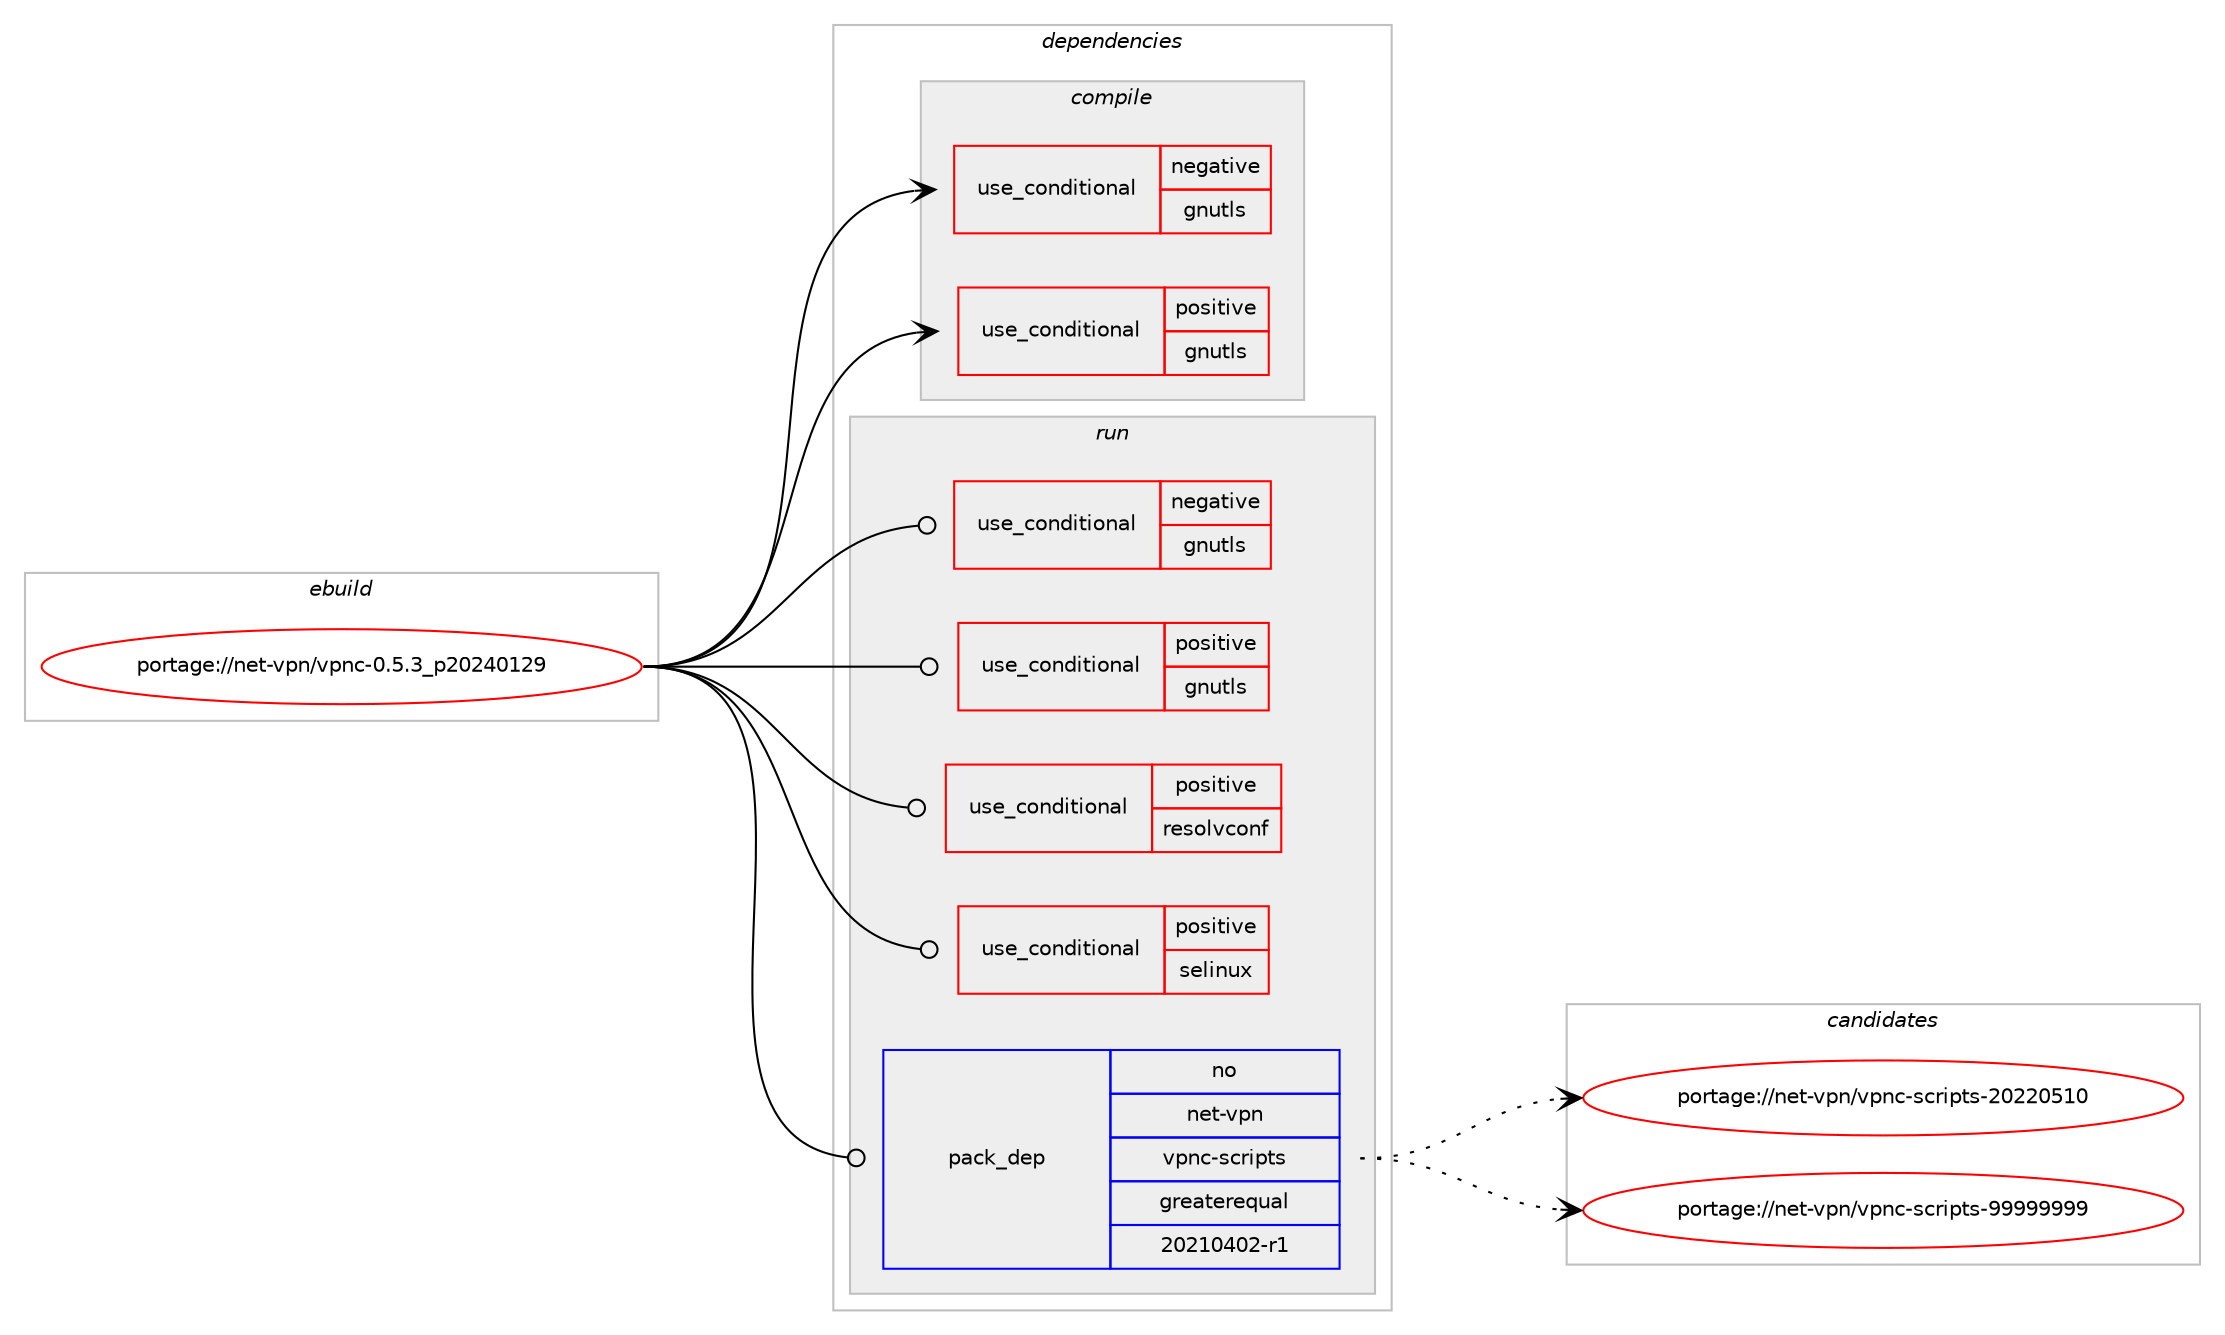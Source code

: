 digraph prolog {

# *************
# Graph options
# *************

newrank=true;
concentrate=true;
compound=true;
graph [rankdir=LR,fontname=Helvetica,fontsize=10,ranksep=1.5];#, ranksep=2.5, nodesep=0.2];
edge  [arrowhead=vee];
node  [fontname=Helvetica,fontsize=10];

# **********
# The ebuild
# **********

subgraph cluster_leftcol {
color=gray;
rank=same;
label=<<i>ebuild</i>>;
id [label="portage://net-vpn/vpnc-0.5.3_p20240129", color=red, width=4, href="../net-vpn/vpnc-0.5.3_p20240129.svg"];
}

# ****************
# The dependencies
# ****************

subgraph cluster_midcol {
color=gray;
label=<<i>dependencies</i>>;
subgraph cluster_compile {
fillcolor="#eeeeee";
style=filled;
label=<<i>compile</i>>;
subgraph cond8434 {
dependency12601 [label=<<TABLE BORDER="0" CELLBORDER="1" CELLSPACING="0" CELLPADDING="4"><TR><TD ROWSPAN="3" CELLPADDING="10">use_conditional</TD></TR><TR><TD>negative</TD></TR><TR><TD>gnutls</TD></TR></TABLE>>, shape=none, color=red];
# *** BEGIN UNKNOWN DEPENDENCY TYPE (TODO) ***
# dependency12601 -> package_dependency(portage://net-vpn/vpnc-0.5.3_p20240129,install,no,dev-libs,openssl,none,[,,],any_same_slot,[])
# *** END UNKNOWN DEPENDENCY TYPE (TODO) ***

}
id:e -> dependency12601:w [weight=20,style="solid",arrowhead="vee"];
subgraph cond8435 {
dependency12602 [label=<<TABLE BORDER="0" CELLBORDER="1" CELLSPACING="0" CELLPADDING="4"><TR><TD ROWSPAN="3" CELLPADDING="10">use_conditional</TD></TR><TR><TD>positive</TD></TR><TR><TD>gnutls</TD></TR></TABLE>>, shape=none, color=red];
# *** BEGIN UNKNOWN DEPENDENCY TYPE (TODO) ***
# dependency12602 -> package_dependency(portage://net-vpn/vpnc-0.5.3_p20240129,install,no,net-libs,gnutls,none,[,,],any_same_slot,[])
# *** END UNKNOWN DEPENDENCY TYPE (TODO) ***

}
id:e -> dependency12602:w [weight=20,style="solid",arrowhead="vee"];
# *** BEGIN UNKNOWN DEPENDENCY TYPE (TODO) ***
# id -> package_dependency(portage://net-vpn/vpnc-0.5.3_p20240129,install,no,dev-libs,libgcrypt,none,[,,],any_same_slot,[])
# *** END UNKNOWN DEPENDENCY TYPE (TODO) ***

# *** BEGIN UNKNOWN DEPENDENCY TYPE (TODO) ***
# id -> package_dependency(portage://net-vpn/vpnc-0.5.3_p20240129,install,no,sys-apps,iproute2,none,[,,],[],[use(disable(minimal),none)])
# *** END UNKNOWN DEPENDENCY TYPE (TODO) ***

}
subgraph cluster_compileandrun {
fillcolor="#eeeeee";
style=filled;
label=<<i>compile and run</i>>;
}
subgraph cluster_run {
fillcolor="#eeeeee";
style=filled;
label=<<i>run</i>>;
subgraph cond8436 {
dependency12603 [label=<<TABLE BORDER="0" CELLBORDER="1" CELLSPACING="0" CELLPADDING="4"><TR><TD ROWSPAN="3" CELLPADDING="10">use_conditional</TD></TR><TR><TD>negative</TD></TR><TR><TD>gnutls</TD></TR></TABLE>>, shape=none, color=red];
# *** BEGIN UNKNOWN DEPENDENCY TYPE (TODO) ***
# dependency12603 -> package_dependency(portage://net-vpn/vpnc-0.5.3_p20240129,run,no,dev-libs,openssl,none,[,,],any_same_slot,[])
# *** END UNKNOWN DEPENDENCY TYPE (TODO) ***

}
id:e -> dependency12603:w [weight=20,style="solid",arrowhead="odot"];
subgraph cond8437 {
dependency12604 [label=<<TABLE BORDER="0" CELLBORDER="1" CELLSPACING="0" CELLPADDING="4"><TR><TD ROWSPAN="3" CELLPADDING="10">use_conditional</TD></TR><TR><TD>positive</TD></TR><TR><TD>gnutls</TD></TR></TABLE>>, shape=none, color=red];
# *** BEGIN UNKNOWN DEPENDENCY TYPE (TODO) ***
# dependency12604 -> package_dependency(portage://net-vpn/vpnc-0.5.3_p20240129,run,no,net-libs,gnutls,none,[,,],any_same_slot,[])
# *** END UNKNOWN DEPENDENCY TYPE (TODO) ***

}
id:e -> dependency12604:w [weight=20,style="solid",arrowhead="odot"];
subgraph cond8438 {
dependency12605 [label=<<TABLE BORDER="0" CELLBORDER="1" CELLSPACING="0" CELLPADDING="4"><TR><TD ROWSPAN="3" CELLPADDING="10">use_conditional</TD></TR><TR><TD>positive</TD></TR><TR><TD>resolvconf</TD></TR></TABLE>>, shape=none, color=red];
# *** BEGIN UNKNOWN DEPENDENCY TYPE (TODO) ***
# dependency12605 -> package_dependency(portage://net-vpn/vpnc-0.5.3_p20240129,run,no,virtual,resolvconf,none,[,,],[],[])
# *** END UNKNOWN DEPENDENCY TYPE (TODO) ***

}
id:e -> dependency12605:w [weight=20,style="solid",arrowhead="odot"];
subgraph cond8439 {
dependency12606 [label=<<TABLE BORDER="0" CELLBORDER="1" CELLSPACING="0" CELLPADDING="4"><TR><TD ROWSPAN="3" CELLPADDING="10">use_conditional</TD></TR><TR><TD>positive</TD></TR><TR><TD>selinux</TD></TR></TABLE>>, shape=none, color=red];
# *** BEGIN UNKNOWN DEPENDENCY TYPE (TODO) ***
# dependency12606 -> package_dependency(portage://net-vpn/vpnc-0.5.3_p20240129,run,no,sec-policy,selinux-vpn,none,[,,],[],[])
# *** END UNKNOWN DEPENDENCY TYPE (TODO) ***

}
id:e -> dependency12606:w [weight=20,style="solid",arrowhead="odot"];
# *** BEGIN UNKNOWN DEPENDENCY TYPE (TODO) ***
# id -> package_dependency(portage://net-vpn/vpnc-0.5.3_p20240129,run,no,dev-libs,libgcrypt,none,[,,],any_same_slot,[])
# *** END UNKNOWN DEPENDENCY TYPE (TODO) ***

subgraph pack4039 {
dependency12607 [label=<<TABLE BORDER="0" CELLBORDER="1" CELLSPACING="0" CELLPADDING="4" WIDTH="220"><TR><TD ROWSPAN="6" CELLPADDING="30">pack_dep</TD></TR><TR><TD WIDTH="110">no</TD></TR><TR><TD>net-vpn</TD></TR><TR><TD>vpnc-scripts</TD></TR><TR><TD>greaterequal</TD></TR><TR><TD>20210402-r1</TD></TR></TABLE>>, shape=none, color=blue];
}
id:e -> dependency12607:w [weight=20,style="solid",arrowhead="odot"];
# *** BEGIN UNKNOWN DEPENDENCY TYPE (TODO) ***
# id -> package_dependency(portage://net-vpn/vpnc-0.5.3_p20240129,run,no,sys-apps,iproute2,none,[,,],[],[use(disable(minimal),none)])
# *** END UNKNOWN DEPENDENCY TYPE (TODO) ***

}
}

# **************
# The candidates
# **************

subgraph cluster_choices {
rank=same;
color=gray;
label=<<i>candidates</i>>;

subgraph choice4039 {
color=black;
nodesep=1;
choice1101011164511811211047118112110994511599114105112116115455048505048534948 [label="portage://net-vpn/vpnc-scripts-20220510", color=red, width=4,href="../net-vpn/vpnc-scripts-20220510.svg"];
choice1101011164511811211047118112110994511599114105112116115455757575757575757 [label="portage://net-vpn/vpnc-scripts-99999999", color=red, width=4,href="../net-vpn/vpnc-scripts-99999999.svg"];
dependency12607:e -> choice1101011164511811211047118112110994511599114105112116115455048505048534948:w [style=dotted,weight="100"];
dependency12607:e -> choice1101011164511811211047118112110994511599114105112116115455757575757575757:w [style=dotted,weight="100"];
}
}

}
